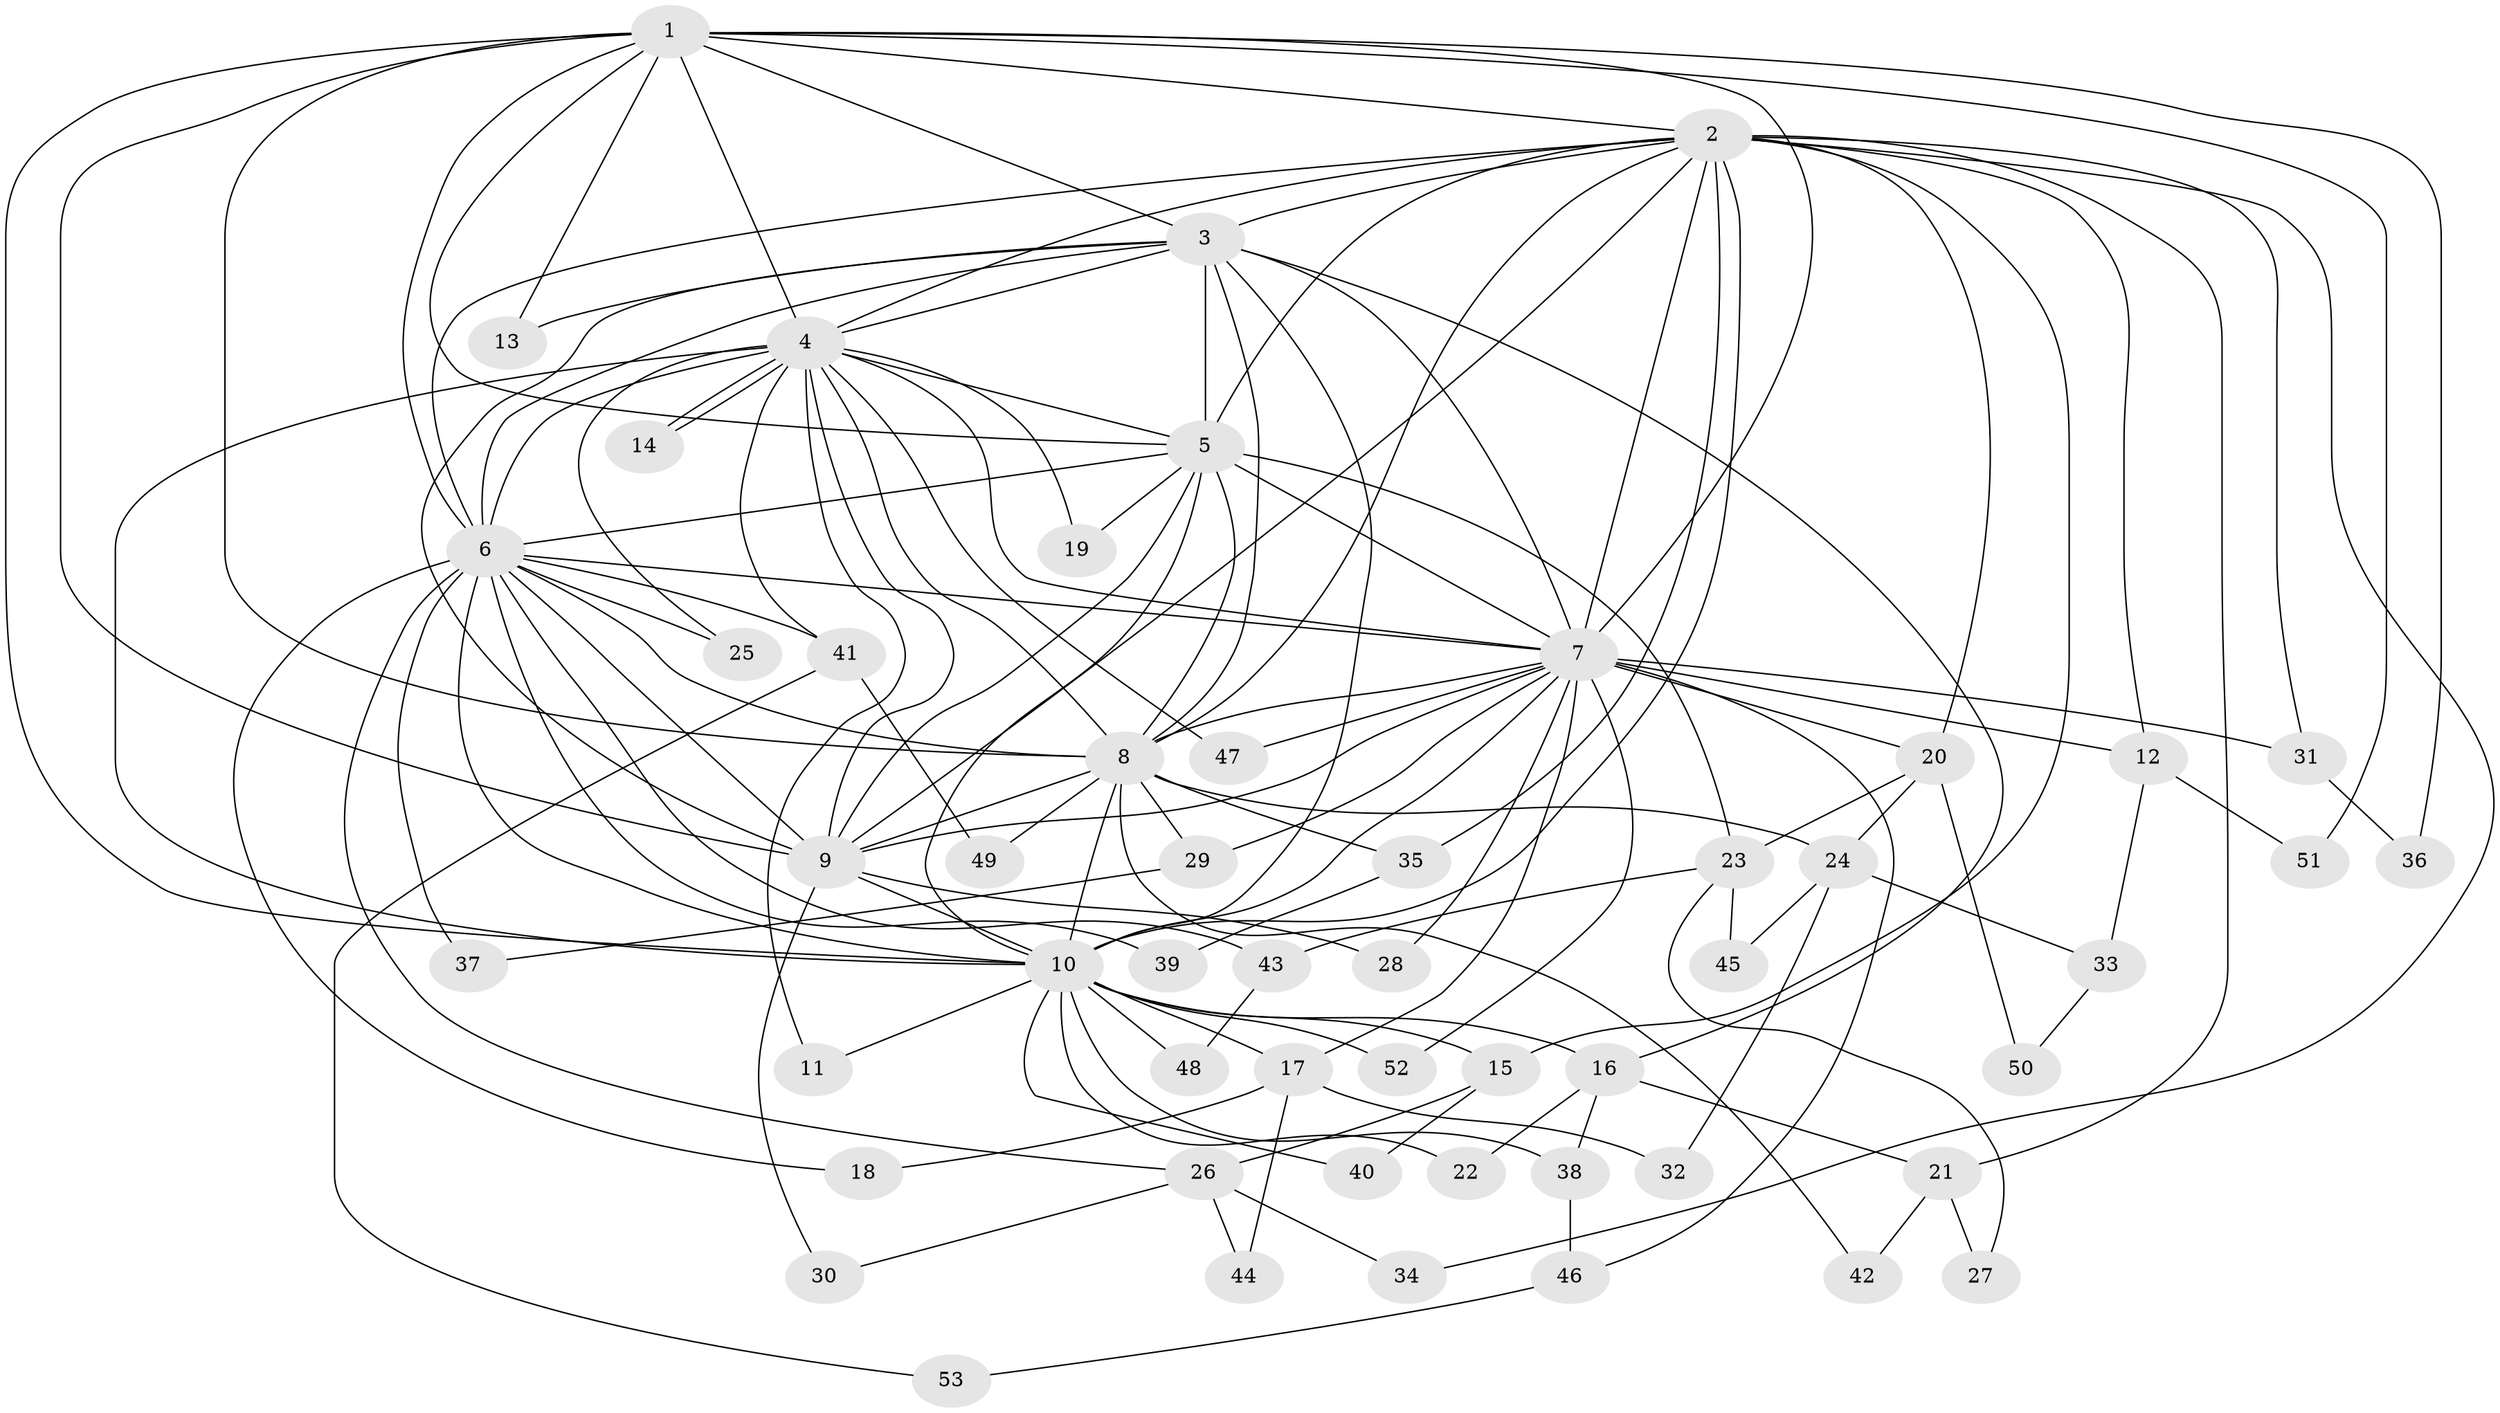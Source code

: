 // Generated by graph-tools (version 1.1) at 2025/34/03/09/25 02:34:39]
// undirected, 53 vertices, 131 edges
graph export_dot {
graph [start="1"]
  node [color=gray90,style=filled];
  1;
  2;
  3;
  4;
  5;
  6;
  7;
  8;
  9;
  10;
  11;
  12;
  13;
  14;
  15;
  16;
  17;
  18;
  19;
  20;
  21;
  22;
  23;
  24;
  25;
  26;
  27;
  28;
  29;
  30;
  31;
  32;
  33;
  34;
  35;
  36;
  37;
  38;
  39;
  40;
  41;
  42;
  43;
  44;
  45;
  46;
  47;
  48;
  49;
  50;
  51;
  52;
  53;
  1 -- 2;
  1 -- 3;
  1 -- 4;
  1 -- 5;
  1 -- 6;
  1 -- 7;
  1 -- 8;
  1 -- 9;
  1 -- 10;
  1 -- 13;
  1 -- 36;
  1 -- 51;
  2 -- 3;
  2 -- 4;
  2 -- 5;
  2 -- 6;
  2 -- 7;
  2 -- 8;
  2 -- 9;
  2 -- 10;
  2 -- 12;
  2 -- 15;
  2 -- 20;
  2 -- 21;
  2 -- 31;
  2 -- 34;
  2 -- 35;
  3 -- 4;
  3 -- 5;
  3 -- 6;
  3 -- 7;
  3 -- 8;
  3 -- 9;
  3 -- 10;
  3 -- 13;
  3 -- 16;
  4 -- 5;
  4 -- 6;
  4 -- 7;
  4 -- 8;
  4 -- 9;
  4 -- 10;
  4 -- 11;
  4 -- 14;
  4 -- 14;
  4 -- 19;
  4 -- 25;
  4 -- 41;
  4 -- 47;
  5 -- 6;
  5 -- 7;
  5 -- 8;
  5 -- 9;
  5 -- 10;
  5 -- 19;
  5 -- 23;
  6 -- 7;
  6 -- 8;
  6 -- 9;
  6 -- 10;
  6 -- 18;
  6 -- 25;
  6 -- 26;
  6 -- 37;
  6 -- 39;
  6 -- 41;
  6 -- 43;
  7 -- 8;
  7 -- 9;
  7 -- 10;
  7 -- 12;
  7 -- 17;
  7 -- 20;
  7 -- 28;
  7 -- 29;
  7 -- 31;
  7 -- 46;
  7 -- 47;
  7 -- 52;
  8 -- 9;
  8 -- 10;
  8 -- 24;
  8 -- 29;
  8 -- 35;
  8 -- 42;
  8 -- 49;
  9 -- 10;
  9 -- 28;
  9 -- 30;
  10 -- 11;
  10 -- 15;
  10 -- 16;
  10 -- 17;
  10 -- 22;
  10 -- 38;
  10 -- 40;
  10 -- 48;
  10 -- 52;
  12 -- 33;
  12 -- 51;
  15 -- 26;
  15 -- 40;
  16 -- 21;
  16 -- 22;
  16 -- 38;
  17 -- 18;
  17 -- 32;
  17 -- 44;
  20 -- 23;
  20 -- 24;
  20 -- 50;
  21 -- 27;
  21 -- 42;
  23 -- 27;
  23 -- 43;
  23 -- 45;
  24 -- 32;
  24 -- 33;
  24 -- 45;
  26 -- 30;
  26 -- 34;
  26 -- 44;
  29 -- 37;
  31 -- 36;
  33 -- 50;
  35 -- 39;
  38 -- 46;
  41 -- 49;
  41 -- 53;
  43 -- 48;
  46 -- 53;
}
